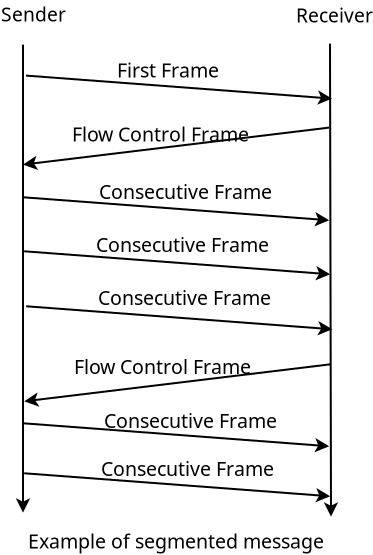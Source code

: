 <?xml version="1.0" encoding="UTF-8"?>
<dia:diagram xmlns:dia="http://www.lysator.liu.se/~alla/dia/">
  <dia:layer name="背景" visible="true" connectable="true" active="true">
    <dia:object type="Standard - Line" version="0" id="O0">
      <dia:attribute name="obj_pos">
        <dia:point val="15.35,5"/>
      </dia:attribute>
      <dia:attribute name="obj_bb">
        <dia:rectangle val="14.988,4.95;15.712,28.45"/>
      </dia:attribute>
      <dia:attribute name="conn_endpoints">
        <dia:point val="15.35,5"/>
        <dia:point val="15.35,28.4"/>
      </dia:attribute>
      <dia:attribute name="numcp">
        <dia:int val="1"/>
      </dia:attribute>
      <dia:attribute name="end_arrow">
        <dia:enum val="22"/>
      </dia:attribute>
      <dia:attribute name="end_arrow_length">
        <dia:real val="0.5"/>
      </dia:attribute>
      <dia:attribute name="end_arrow_width">
        <dia:real val="0.5"/>
      </dia:attribute>
    </dia:object>
    <dia:object type="Standard - Line" version="0" id="O1">
      <dia:attribute name="obj_pos">
        <dia:point val="30.7,4.95"/>
      </dia:attribute>
      <dia:attribute name="obj_bb">
        <dia:rectangle val="30.387,4.9;31.11,28.65"/>
      </dia:attribute>
      <dia:attribute name="conn_endpoints">
        <dia:point val="30.7,4.95"/>
        <dia:point val="30.75,28.6"/>
      </dia:attribute>
      <dia:attribute name="numcp">
        <dia:int val="1"/>
      </dia:attribute>
      <dia:attribute name="end_arrow">
        <dia:enum val="22"/>
      </dia:attribute>
      <dia:attribute name="end_arrow_length">
        <dia:real val="0.5"/>
      </dia:attribute>
      <dia:attribute name="end_arrow_width">
        <dia:real val="0.5"/>
      </dia:attribute>
    </dia:object>
    <dia:object type="Standard - Line" version="0" id="O2">
      <dia:attribute name="obj_pos">
        <dia:point val="15.5,6.55"/>
      </dia:attribute>
      <dia:attribute name="obj_bb">
        <dia:rectangle val="15.446,6.496;30.854,8.007"/>
      </dia:attribute>
      <dia:attribute name="conn_endpoints">
        <dia:point val="15.5,6.55"/>
        <dia:point val="30.8,7.7"/>
      </dia:attribute>
      <dia:attribute name="numcp">
        <dia:int val="1"/>
      </dia:attribute>
      <dia:attribute name="end_arrow">
        <dia:enum val="22"/>
      </dia:attribute>
      <dia:attribute name="end_arrow_length">
        <dia:real val="0.5"/>
      </dia:attribute>
      <dia:attribute name="end_arrow_width">
        <dia:real val="0.5"/>
      </dia:attribute>
    </dia:object>
    <dia:object type="Standard - Text" version="1" id="O3">
      <dia:attribute name="obj_pos">
        <dia:point val="14.25,3.85"/>
      </dia:attribute>
      <dia:attribute name="obj_bb">
        <dia:rectangle val="14.25,2.732;17.453,4.128"/>
      </dia:attribute>
      <dia:attribute name="text">
        <dia:composite type="text">
          <dia:attribute name="string">
            <dia:string>#Sender#</dia:string>
          </dia:attribute>
          <dia:attribute name="font">
            <dia:font family="sans" style="0" name="Helvetica"/>
          </dia:attribute>
          <dia:attribute name="height">
            <dia:real val="1.202"/>
          </dia:attribute>
          <dia:attribute name="pos">
            <dia:point val="14.25,3.85"/>
          </dia:attribute>
          <dia:attribute name="color">
            <dia:color val="#000000ff"/>
          </dia:attribute>
          <dia:attribute name="alignment">
            <dia:enum val="0"/>
          </dia:attribute>
        </dia:composite>
      </dia:attribute>
      <dia:attribute name="valign">
        <dia:enum val="3"/>
      </dia:attribute>
    </dia:object>
    <dia:object type="Standard - Text" version="1" id="O4">
      <dia:attribute name="obj_pos">
        <dia:point val="29.005,3.893"/>
      </dia:attribute>
      <dia:attribute name="obj_bb">
        <dia:rectangle val="29.005,2.775;32.81,4.17"/>
      </dia:attribute>
      <dia:attribute name="text">
        <dia:composite type="text">
          <dia:attribute name="string">
            <dia:string>#Receiver#</dia:string>
          </dia:attribute>
          <dia:attribute name="font">
            <dia:font family="sans" style="0" name="Helvetica"/>
          </dia:attribute>
          <dia:attribute name="height">
            <dia:real val="1.202"/>
          </dia:attribute>
          <dia:attribute name="pos">
            <dia:point val="29.005,3.893"/>
          </dia:attribute>
          <dia:attribute name="color">
            <dia:color val="#000000ff"/>
          </dia:attribute>
          <dia:attribute name="alignment">
            <dia:enum val="0"/>
          </dia:attribute>
        </dia:composite>
      </dia:attribute>
      <dia:attribute name="valign">
        <dia:enum val="3"/>
      </dia:attribute>
    </dia:object>
    <dia:object type="Standard - Text" version="1" id="O5">
      <dia:attribute name="obj_pos">
        <dia:point val="20.05,6.65"/>
      </dia:attribute>
      <dia:attribute name="obj_bb">
        <dia:rectangle val="20.05,5.513;25.133,6.933"/>
      </dia:attribute>
      <dia:attribute name="text">
        <dia:composite type="text">
          <dia:attribute name="string">
            <dia:string>#First Frame#</dia:string>
          </dia:attribute>
          <dia:attribute name="font">
            <dia:font family="sans" style="0" name="Helvetica"/>
          </dia:attribute>
          <dia:attribute name="height">
            <dia:real val="1.223"/>
          </dia:attribute>
          <dia:attribute name="pos">
            <dia:point val="20.05,6.65"/>
          </dia:attribute>
          <dia:attribute name="color">
            <dia:color val="#000000ff"/>
          </dia:attribute>
          <dia:attribute name="alignment">
            <dia:enum val="0"/>
          </dia:attribute>
        </dia:composite>
      </dia:attribute>
      <dia:attribute name="valign">
        <dia:enum val="3"/>
      </dia:attribute>
    </dia:object>
    <dia:object type="Standard - Text" version="1" id="O6">
      <dia:attribute name="obj_pos">
        <dia:point val="15.6,30.2"/>
      </dia:attribute>
      <dia:attribute name="obj_bb">
        <dia:rectangle val="15.6,29.062;30.168,30.483"/>
      </dia:attribute>
      <dia:attribute name="text">
        <dia:composite type="text">
          <dia:attribute name="string">
            <dia:string>#Example of segmented message#</dia:string>
          </dia:attribute>
          <dia:attribute name="font">
            <dia:font family="sans" style="0" name="Helvetica"/>
          </dia:attribute>
          <dia:attribute name="height">
            <dia:real val="1.223"/>
          </dia:attribute>
          <dia:attribute name="pos">
            <dia:point val="15.6,30.2"/>
          </dia:attribute>
          <dia:attribute name="color">
            <dia:color val="#000000ff"/>
          </dia:attribute>
          <dia:attribute name="alignment">
            <dia:enum val="0"/>
          </dia:attribute>
        </dia:composite>
      </dia:attribute>
      <dia:attribute name="valign">
        <dia:enum val="3"/>
      </dia:attribute>
    </dia:object>
    <dia:object type="Standard - Line" version="0" id="O7">
      <dia:attribute name="obj_pos">
        <dia:point val="30.65,9.15"/>
      </dia:attribute>
      <dia:attribute name="obj_bb">
        <dia:rectangle val="15.294,9.094;30.706,11.272"/>
      </dia:attribute>
      <dia:attribute name="conn_endpoints">
        <dia:point val="30.65,9.15"/>
        <dia:point val="15.35,11"/>
      </dia:attribute>
      <dia:attribute name="numcp">
        <dia:int val="1"/>
      </dia:attribute>
      <dia:attribute name="end_arrow">
        <dia:enum val="22"/>
      </dia:attribute>
      <dia:attribute name="end_arrow_length">
        <dia:real val="0.5"/>
      </dia:attribute>
      <dia:attribute name="end_arrow_width">
        <dia:real val="0.5"/>
      </dia:attribute>
    </dia:object>
    <dia:object type="Standard - Text" version="1" id="O8">
      <dia:attribute name="obj_pos">
        <dia:point val="17.8,9.85"/>
      </dia:attribute>
      <dia:attribute name="obj_bb">
        <dia:rectangle val="17.8,8.713;26.733,10.133"/>
      </dia:attribute>
      <dia:attribute name="text">
        <dia:composite type="text">
          <dia:attribute name="string">
            <dia:string>#Flow Control Frame#</dia:string>
          </dia:attribute>
          <dia:attribute name="font">
            <dia:font family="sans" style="0" name="Helvetica"/>
          </dia:attribute>
          <dia:attribute name="height">
            <dia:real val="1.223"/>
          </dia:attribute>
          <dia:attribute name="pos">
            <dia:point val="17.8,9.85"/>
          </dia:attribute>
          <dia:attribute name="color">
            <dia:color val="#000000ff"/>
          </dia:attribute>
          <dia:attribute name="alignment">
            <dia:enum val="0"/>
          </dia:attribute>
        </dia:composite>
      </dia:attribute>
      <dia:attribute name="valign">
        <dia:enum val="3"/>
      </dia:attribute>
    </dia:object>
    <dia:object type="Standard - Text" version="1" id="O9">
      <dia:attribute name="obj_pos">
        <dia:point val="19.155,12.717"/>
      </dia:attribute>
      <dia:attribute name="obj_bb">
        <dia:rectangle val="19.155,11.58;27.843,13"/>
      </dia:attribute>
      <dia:attribute name="text">
        <dia:composite type="text">
          <dia:attribute name="string">
            <dia:string>#Consecutive Frame#</dia:string>
          </dia:attribute>
          <dia:attribute name="font">
            <dia:font family="sans" style="0" name="Helvetica"/>
          </dia:attribute>
          <dia:attribute name="height">
            <dia:real val="1.223"/>
          </dia:attribute>
          <dia:attribute name="pos">
            <dia:point val="19.155,12.717"/>
          </dia:attribute>
          <dia:attribute name="color">
            <dia:color val="#000000ff"/>
          </dia:attribute>
          <dia:attribute name="alignment">
            <dia:enum val="0"/>
          </dia:attribute>
        </dia:composite>
      </dia:attribute>
      <dia:attribute name="valign">
        <dia:enum val="3"/>
      </dia:attribute>
    </dia:object>
    <dia:object type="Standard - Line" version="0" id="O10">
      <dia:attribute name="obj_pos">
        <dia:point val="15.359,12.634"/>
      </dia:attribute>
      <dia:attribute name="obj_bb">
        <dia:rectangle val="15.305,12.58;30.712,14.09"/>
      </dia:attribute>
      <dia:attribute name="conn_endpoints">
        <dia:point val="15.359,12.634"/>
        <dia:point val="30.659,13.784"/>
      </dia:attribute>
      <dia:attribute name="numcp">
        <dia:int val="1"/>
      </dia:attribute>
      <dia:attribute name="end_arrow">
        <dia:enum val="22"/>
      </dia:attribute>
      <dia:attribute name="end_arrow_length">
        <dia:real val="0.5"/>
      </dia:attribute>
      <dia:attribute name="end_arrow_width">
        <dia:real val="0.5"/>
      </dia:attribute>
    </dia:object>
    <dia:object type="Standard - Line" version="0" id="O11">
      <dia:attribute name="obj_pos">
        <dia:point val="15.409,15.334"/>
      </dia:attribute>
      <dia:attribute name="obj_bb">
        <dia:rectangle val="15.355,15.28;30.762,16.79"/>
      </dia:attribute>
      <dia:attribute name="conn_endpoints">
        <dia:point val="15.409,15.334"/>
        <dia:point val="30.709,16.484"/>
      </dia:attribute>
      <dia:attribute name="numcp">
        <dia:int val="1"/>
      </dia:attribute>
      <dia:attribute name="end_arrow">
        <dia:enum val="22"/>
      </dia:attribute>
      <dia:attribute name="end_arrow_length">
        <dia:real val="0.5"/>
      </dia:attribute>
      <dia:attribute name="end_arrow_width">
        <dia:real val="0.5"/>
      </dia:attribute>
    </dia:object>
    <dia:object type="Standard - Text" version="1" id="O12">
      <dia:attribute name="obj_pos">
        <dia:point val="19.005,15.367"/>
      </dia:attribute>
      <dia:attribute name="obj_bb">
        <dia:rectangle val="18.97,14.194;27.692,15.721"/>
      </dia:attribute>
      <dia:attribute name="text">
        <dia:composite type="text">
          <dia:attribute name="string">
            <dia:string>#Consecutive Frame#</dia:string>
          </dia:attribute>
          <dia:attribute name="font">
            <dia:font family="sans" style="0" name="Helvetica"/>
          </dia:attribute>
          <dia:attribute name="height">
            <dia:real val="1.223"/>
          </dia:attribute>
          <dia:attribute name="pos">
            <dia:point val="19.005,15.367"/>
          </dia:attribute>
          <dia:attribute name="color">
            <dia:color val="#000000ff"/>
          </dia:attribute>
          <dia:attribute name="alignment">
            <dia:enum val="0"/>
          </dia:attribute>
        </dia:composite>
      </dia:attribute>
      <dia:attribute name="valign">
        <dia:enum val="3"/>
      </dia:attribute>
    </dia:object>
    <dia:object type="Standard - Line" version="0" id="O13">
      <dia:attribute name="obj_pos">
        <dia:point val="15.509,18.084"/>
      </dia:attribute>
      <dia:attribute name="obj_bb">
        <dia:rectangle val="15.455,18.03;30.862,19.54"/>
      </dia:attribute>
      <dia:attribute name="conn_endpoints">
        <dia:point val="15.509,18.084"/>
        <dia:point val="30.809,19.234"/>
      </dia:attribute>
      <dia:attribute name="numcp">
        <dia:int val="1"/>
      </dia:attribute>
      <dia:attribute name="end_arrow">
        <dia:enum val="22"/>
      </dia:attribute>
      <dia:attribute name="end_arrow_length">
        <dia:real val="0.5"/>
      </dia:attribute>
      <dia:attribute name="end_arrow_width">
        <dia:real val="0.5"/>
      </dia:attribute>
    </dia:object>
    <dia:object type="Standard - Text" version="1" id="O14">
      <dia:attribute name="obj_pos">
        <dia:point val="19.105,18.017"/>
      </dia:attribute>
      <dia:attribute name="obj_bb">
        <dia:rectangle val="19.07,16.845;27.793,18.371"/>
      </dia:attribute>
      <dia:attribute name="text">
        <dia:composite type="text">
          <dia:attribute name="string">
            <dia:string>#Consecutive Frame#</dia:string>
          </dia:attribute>
          <dia:attribute name="font">
            <dia:font family="sans" style="0" name="Helvetica"/>
          </dia:attribute>
          <dia:attribute name="height">
            <dia:real val="1.223"/>
          </dia:attribute>
          <dia:attribute name="pos">
            <dia:point val="19.105,18.017"/>
          </dia:attribute>
          <dia:attribute name="color">
            <dia:color val="#000000ff"/>
          </dia:attribute>
          <dia:attribute name="alignment">
            <dia:enum val="0"/>
          </dia:attribute>
        </dia:composite>
      </dia:attribute>
      <dia:attribute name="valign">
        <dia:enum val="3"/>
      </dia:attribute>
    </dia:object>
    <dia:object type="Standard - Line" version="0" id="O15">
      <dia:attribute name="obj_pos">
        <dia:point val="30.711,20.986"/>
      </dia:attribute>
      <dia:attribute name="obj_bb">
        <dia:rectangle val="15.355,20.93;30.766,23.108"/>
      </dia:attribute>
      <dia:attribute name="conn_endpoints">
        <dia:point val="30.711,20.986"/>
        <dia:point val="15.411,22.836"/>
      </dia:attribute>
      <dia:attribute name="numcp">
        <dia:int val="1"/>
      </dia:attribute>
      <dia:attribute name="end_arrow">
        <dia:enum val="22"/>
      </dia:attribute>
      <dia:attribute name="end_arrow_length">
        <dia:real val="0.5"/>
      </dia:attribute>
      <dia:attribute name="end_arrow_width">
        <dia:real val="0.5"/>
      </dia:attribute>
    </dia:object>
    <dia:object type="Standard - Text" version="1" id="O16">
      <dia:attribute name="obj_pos">
        <dia:point val="17.905,21.468"/>
      </dia:attribute>
      <dia:attribute name="obj_bb">
        <dia:rectangle val="17.869,20.294;26.837,21.821"/>
      </dia:attribute>
      <dia:attribute name="text">
        <dia:composite type="text">
          <dia:attribute name="string">
            <dia:string>#Flow Control Frame#</dia:string>
          </dia:attribute>
          <dia:attribute name="font">
            <dia:font family="sans" style="0" name="Helvetica"/>
          </dia:attribute>
          <dia:attribute name="height">
            <dia:real val="1.223"/>
          </dia:attribute>
          <dia:attribute name="pos">
            <dia:point val="17.905,21.468"/>
          </dia:attribute>
          <dia:attribute name="color">
            <dia:color val="#000000ff"/>
          </dia:attribute>
          <dia:attribute name="alignment">
            <dia:enum val="0"/>
          </dia:attribute>
        </dia:composite>
      </dia:attribute>
      <dia:attribute name="valign">
        <dia:enum val="3"/>
      </dia:attribute>
    </dia:object>
    <dia:object type="Standard - Line" version="0" id="O17">
      <dia:attribute name="obj_pos">
        <dia:point val="15.359,23.934"/>
      </dia:attribute>
      <dia:attribute name="obj_bb">
        <dia:rectangle val="15.305,23.88;30.712,25.39"/>
      </dia:attribute>
      <dia:attribute name="conn_endpoints">
        <dia:point val="15.359,23.934"/>
        <dia:point val="30.659,25.084"/>
      </dia:attribute>
      <dia:attribute name="numcp">
        <dia:int val="1"/>
      </dia:attribute>
      <dia:attribute name="end_arrow">
        <dia:enum val="22"/>
      </dia:attribute>
      <dia:attribute name="end_arrow_length">
        <dia:real val="0.5"/>
      </dia:attribute>
      <dia:attribute name="end_arrow_width">
        <dia:real val="0.5"/>
      </dia:attribute>
    </dia:object>
    <dia:object type="Standard - Text" version="1" id="O18">
      <dia:attribute name="obj_pos">
        <dia:point val="19.405,24.168"/>
      </dia:attribute>
      <dia:attribute name="obj_bb">
        <dia:rectangle val="19.369,22.994;28.093,24.521"/>
      </dia:attribute>
      <dia:attribute name="text">
        <dia:composite type="text">
          <dia:attribute name="string">
            <dia:string>#Consecutive Frame#</dia:string>
          </dia:attribute>
          <dia:attribute name="font">
            <dia:font family="sans" style="0" name="Helvetica"/>
          </dia:attribute>
          <dia:attribute name="height">
            <dia:real val="1.223"/>
          </dia:attribute>
          <dia:attribute name="pos">
            <dia:point val="19.405,24.168"/>
          </dia:attribute>
          <dia:attribute name="color">
            <dia:color val="#000000ff"/>
          </dia:attribute>
          <dia:attribute name="alignment">
            <dia:enum val="0"/>
          </dia:attribute>
        </dia:composite>
      </dia:attribute>
      <dia:attribute name="valign">
        <dia:enum val="3"/>
      </dia:attribute>
    </dia:object>
    <dia:object type="Standard - Line" version="0" id="O19">
      <dia:attribute name="obj_pos">
        <dia:point val="15.409,26.434"/>
      </dia:attribute>
      <dia:attribute name="obj_bb">
        <dia:rectangle val="15.355,26.38;30.762,27.89"/>
      </dia:attribute>
      <dia:attribute name="conn_endpoints">
        <dia:point val="15.409,26.434"/>
        <dia:point val="30.709,27.584"/>
      </dia:attribute>
      <dia:attribute name="numcp">
        <dia:int val="1"/>
      </dia:attribute>
      <dia:attribute name="end_arrow">
        <dia:enum val="22"/>
      </dia:attribute>
      <dia:attribute name="end_arrow_length">
        <dia:real val="0.5"/>
      </dia:attribute>
      <dia:attribute name="end_arrow_width">
        <dia:real val="0.5"/>
      </dia:attribute>
    </dia:object>
    <dia:object type="Standard - Text" version="1" id="O20">
      <dia:attribute name="obj_pos">
        <dia:point val="19.255,26.567"/>
      </dia:attribute>
      <dia:attribute name="obj_bb">
        <dia:rectangle val="19.22,25.395;27.942,26.921"/>
      </dia:attribute>
      <dia:attribute name="text">
        <dia:composite type="text">
          <dia:attribute name="string">
            <dia:string>#Consecutive Frame#</dia:string>
          </dia:attribute>
          <dia:attribute name="font">
            <dia:font family="sans" style="0" name="Helvetica"/>
          </dia:attribute>
          <dia:attribute name="height">
            <dia:real val="1.223"/>
          </dia:attribute>
          <dia:attribute name="pos">
            <dia:point val="19.255,26.567"/>
          </dia:attribute>
          <dia:attribute name="color">
            <dia:color val="#000000ff"/>
          </dia:attribute>
          <dia:attribute name="alignment">
            <dia:enum val="0"/>
          </dia:attribute>
        </dia:composite>
      </dia:attribute>
      <dia:attribute name="valign">
        <dia:enum val="3"/>
      </dia:attribute>
    </dia:object>
  </dia:layer>
</dia:diagram>
